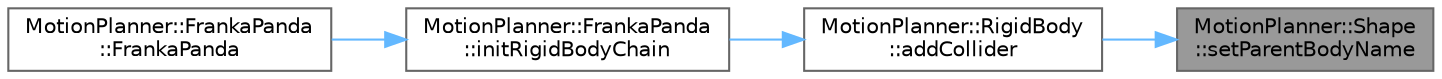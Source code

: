 digraph "MotionPlanner::Shape::setParentBodyName"
{
 // LATEX_PDF_SIZE
  bgcolor="transparent";
  edge [fontname=Helvetica,fontsize=10,labelfontname=Helvetica,labelfontsize=10];
  node [fontname=Helvetica,fontsize=10,shape=box,height=0.2,width=0.4];
  rankdir="RL";
  Node1 [label="MotionPlanner::Shape\l::setParentBodyName",height=0.2,width=0.4,color="gray40", fillcolor="grey60", style="filled", fontcolor="black",tooltip=" "];
  Node1 -> Node2 [dir="back",color="steelblue1",style="solid"];
  Node2 [label="MotionPlanner::RigidBody\l::addCollider",height=0.2,width=0.4,color="grey40", fillcolor="white", style="filled",URL="$class_motion_planner_1_1_rigid_body.html#a7e302dc02c8b9984c651300ab08da726",tooltip=" "];
  Node2 -> Node3 [dir="back",color="steelblue1",style="solid"];
  Node3 [label="MotionPlanner::FrankaPanda\l::initRigidBodyChain",height=0.2,width=0.4,color="grey40", fillcolor="white", style="filled",URL="$class_motion_planner_1_1_franka_panda.html#ad484e778a7dc5083378654a7c3762f79",tooltip=" "];
  Node3 -> Node4 [dir="back",color="steelblue1",style="solid"];
  Node4 [label="MotionPlanner::FrankaPanda\l::FrankaPanda",height=0.2,width=0.4,color="grey40", fillcolor="white", style="filled",URL="$class_motion_planner_1_1_franka_panda.html#abc2d8d43ffbe81ae1799c848575ace18",tooltip=" "];
}
